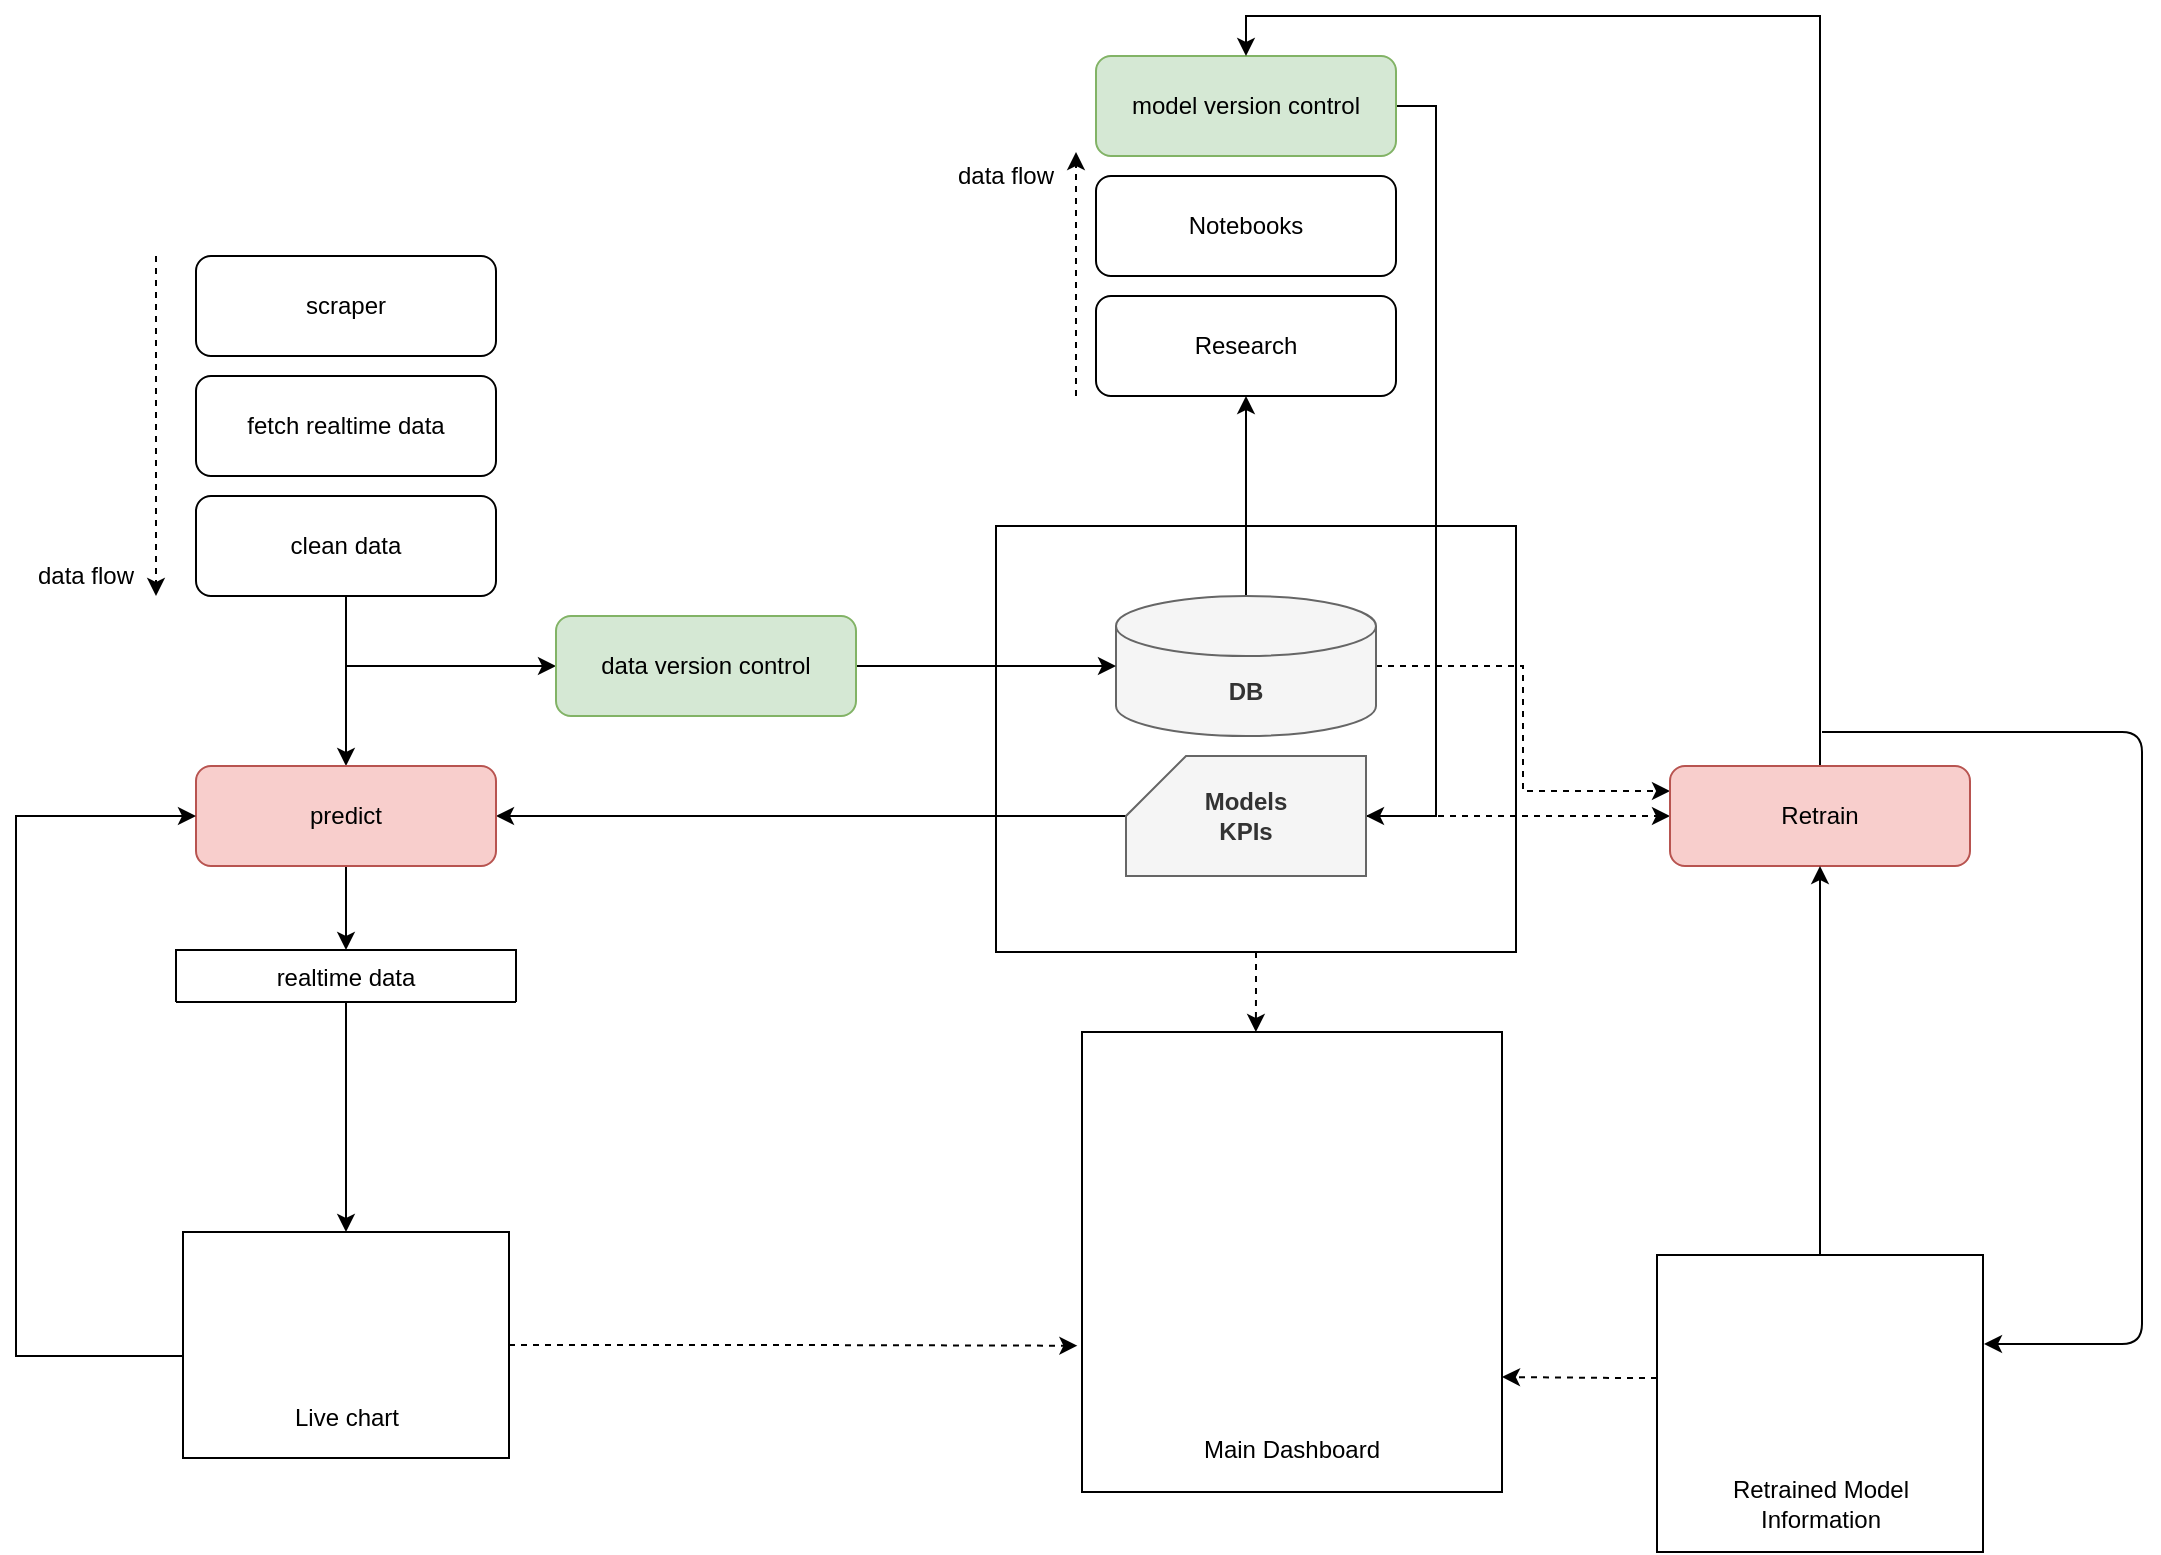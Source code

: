 <mxfile version="14.1.9" type="device"><diagram id="cDbFtjbttCImoFuy9Uap" name="Page-1"><mxGraphModel dx="2178" dy="806" grid="1" gridSize="10" guides="1" tooltips="1" connect="1" arrows="1" fold="1" page="1" pageScale="1" pageWidth="827" pageHeight="1169" math="0" shadow="0"><root><mxCell id="0"/><mxCell id="1" parent="0"/><mxCell id="Mv3NSf3bZClrTHVwprHI-120" style="edgeStyle=orthogonalEdgeStyle;rounded=0;orthogonalLoop=1;jettySize=auto;html=1;entryX=0.414;entryY=0;entryDx=0;entryDy=0;entryPerimeter=0;dashed=1;" edge="1" parent="1" source="Mv3NSf3bZClrTHVwprHI-18" target="Mv3NSf3bZClrTHVwprHI-109"><mxGeometry relative="1" as="geometry"/></mxCell><mxCell id="Mv3NSf3bZClrTHVwprHI-18" value="" style="rounded=0;whiteSpace=wrap;html=1;" vertex="1" parent="1"><mxGeometry x="77" y="457" width="260" height="213" as="geometry"/></mxCell><mxCell id="Mv3NSf3bZClrTHVwprHI-9" style="edgeStyle=orthogonalEdgeStyle;rounded=0;orthogonalLoop=1;jettySize=auto;html=1;entryX=0.5;entryY=1;entryDx=0;entryDy=0;" edge="1" parent="1" source="Mv3NSf3bZClrTHVwprHI-1" target="Mv3NSf3bZClrTHVwprHI-7"><mxGeometry relative="1" as="geometry"/></mxCell><mxCell id="Mv3NSf3bZClrTHVwprHI-42" style="edgeStyle=orthogonalEdgeStyle;rounded=0;orthogonalLoop=1;jettySize=auto;html=1;entryX=0;entryY=0.25;entryDx=0;entryDy=0;dashed=1;" edge="1" parent="1" source="Mv3NSf3bZClrTHVwprHI-1" target="Mv3NSf3bZClrTHVwprHI-40"><mxGeometry relative="1" as="geometry"/></mxCell><mxCell id="Mv3NSf3bZClrTHVwprHI-1" value="&lt;b&gt;DB&lt;/b&gt;" style="shape=cylinder3;whiteSpace=wrap;html=1;boundedLbl=1;backgroundOutline=1;size=15;fillColor=#f5f5f5;strokeColor=#666666;fontColor=#333333;" vertex="1" parent="1"><mxGeometry x="137" y="492" width="130" height="70" as="geometry"/></mxCell><mxCell id="Mv3NSf3bZClrTHVwprHI-3" value="fetch realtime data" style="rounded=1;whiteSpace=wrap;html=1;" vertex="1" parent="1"><mxGeometry x="-323" y="382" width="150" height="50" as="geometry"/></mxCell><mxCell id="Mv3NSf3bZClrTHVwprHI-33" style="edgeStyle=orthogonalEdgeStyle;rounded=0;orthogonalLoop=1;jettySize=auto;html=1;entryX=0;entryY=0.5;entryDx=0;entryDy=0;exitX=0.5;exitY=1;exitDx=0;exitDy=0;" edge="1" parent="1" source="Mv3NSf3bZClrTHVwprHI-4" target="Mv3NSf3bZClrTHVwprHI-19"><mxGeometry relative="1" as="geometry"/></mxCell><mxCell id="Mv3NSf3bZClrTHVwprHI-34" style="edgeStyle=orthogonalEdgeStyle;rounded=0;orthogonalLoop=1;jettySize=auto;html=1;" edge="1" parent="1" source="Mv3NSf3bZClrTHVwprHI-4" target="Mv3NSf3bZClrTHVwprHI-29"><mxGeometry relative="1" as="geometry"/></mxCell><mxCell id="Mv3NSf3bZClrTHVwprHI-4" value="clean data" style="rounded=1;whiteSpace=wrap;html=1;" vertex="1" parent="1"><mxGeometry x="-323" y="442" width="150" height="50" as="geometry"/></mxCell><mxCell id="Mv3NSf3bZClrTHVwprHI-5" value="scraper" style="rounded=1;whiteSpace=wrap;html=1;" vertex="1" parent="1"><mxGeometry x="-323" y="322" width="150" height="50" as="geometry"/></mxCell><mxCell id="Mv3NSf3bZClrTHVwprHI-7" value="Research" style="rounded=1;whiteSpace=wrap;html=1;" vertex="1" parent="1"><mxGeometry x="127" y="342" width="150" height="50" as="geometry"/></mxCell><mxCell id="Mv3NSf3bZClrTHVwprHI-10" value="Notebooks" style="rounded=1;whiteSpace=wrap;html=1;" vertex="1" parent="1"><mxGeometry x="127" y="282" width="150" height="50" as="geometry"/></mxCell><mxCell id="Mv3NSf3bZClrTHVwprHI-17" style="edgeStyle=orthogonalEdgeStyle;rounded=0;orthogonalLoop=1;jettySize=auto;html=1;entryX=1;entryY=0.5;entryDx=0;entryDy=0;entryPerimeter=0;" edge="1" parent="1" source="Mv3NSf3bZClrTHVwprHI-13" target="Mv3NSf3bZClrTHVwprHI-16"><mxGeometry relative="1" as="geometry"><Array as="points"><mxPoint x="297" y="247"/><mxPoint x="297" y="602"/></Array></mxGeometry></mxCell><mxCell id="Mv3NSf3bZClrTHVwprHI-13" value="model version control" style="rounded=1;whiteSpace=wrap;html=1;fillColor=#d5e8d4;strokeColor=#82b366;" vertex="1" parent="1"><mxGeometry x="127" y="222" width="150" height="50" as="geometry"/></mxCell><mxCell id="Mv3NSf3bZClrTHVwprHI-37" style="edgeStyle=orthogonalEdgeStyle;rounded=0;orthogonalLoop=1;jettySize=auto;html=1;entryX=1;entryY=0.5;entryDx=0;entryDy=0;" edge="1" parent="1" source="Mv3NSf3bZClrTHVwprHI-16" target="Mv3NSf3bZClrTHVwprHI-29"><mxGeometry relative="1" as="geometry"/></mxCell><mxCell id="Mv3NSf3bZClrTHVwprHI-41" style="edgeStyle=orthogonalEdgeStyle;rounded=0;orthogonalLoop=1;jettySize=auto;html=1;entryX=0;entryY=0.5;entryDx=0;entryDy=0;dashed=1;" edge="1" parent="1" source="Mv3NSf3bZClrTHVwprHI-16" target="Mv3NSf3bZClrTHVwprHI-40"><mxGeometry relative="1" as="geometry"/></mxCell><mxCell id="Mv3NSf3bZClrTHVwprHI-16" value="&lt;b&gt;Models&lt;br&gt;KPIs&lt;br&gt;&lt;/b&gt;" style="shape=card;whiteSpace=wrap;html=1;fillColor=#f5f5f5;strokeColor=#666666;fontColor=#333333;" vertex="1" parent="1"><mxGeometry x="142" y="572" width="120" height="60" as="geometry"/></mxCell><mxCell id="Mv3NSf3bZClrTHVwprHI-21" style="edgeStyle=orthogonalEdgeStyle;rounded=0;orthogonalLoop=1;jettySize=auto;html=1;entryX=0;entryY=0.5;entryDx=0;entryDy=0;entryPerimeter=0;" edge="1" parent="1" source="Mv3NSf3bZClrTHVwprHI-19" target="Mv3NSf3bZClrTHVwprHI-1"><mxGeometry relative="1" as="geometry"/></mxCell><mxCell id="Mv3NSf3bZClrTHVwprHI-19" value="data version control" style="rounded=1;whiteSpace=wrap;html=1;fillColor=#d5e8d4;strokeColor=#82b366;" vertex="1" parent="1"><mxGeometry x="-143" y="502" width="150" height="50" as="geometry"/></mxCell><mxCell id="Mv3NSf3bZClrTHVwprHI-23" value="" style="endArrow=classic;html=1;dashed=1;" edge="1" parent="1"><mxGeometry width="50" height="50" relative="1" as="geometry"><mxPoint x="117" y="392" as="sourcePoint"/><mxPoint x="117" y="270" as="targetPoint"/></mxGeometry></mxCell><mxCell id="Mv3NSf3bZClrTHVwprHI-27" value="data flow" style="text;html=1;strokeColor=none;fillColor=none;align=center;verticalAlign=middle;whiteSpace=wrap;rounded=0;" vertex="1" parent="1"><mxGeometry x="47" y="272" width="70" height="20" as="geometry"/></mxCell><mxCell id="Mv3NSf3bZClrTHVwprHI-70" style="edgeStyle=orthogonalEdgeStyle;rounded=0;orthogonalLoop=1;jettySize=auto;html=1;entryX=0.5;entryY=0;entryDx=0;entryDy=0;" edge="1" parent="1" source="Mv3NSf3bZClrTHVwprHI-29" target="Mv3NSf3bZClrTHVwprHI-65"><mxGeometry relative="1" as="geometry"/></mxCell><mxCell id="Mv3NSf3bZClrTHVwprHI-29" value="predict" style="rounded=1;whiteSpace=wrap;html=1;fillColor=#f8cecc;strokeColor=#b85450;" vertex="1" parent="1"><mxGeometry x="-323" y="577" width="150" height="50" as="geometry"/></mxCell><mxCell id="Mv3NSf3bZClrTHVwprHI-35" value="" style="endArrow=classic;html=1;dashed=1;" edge="1" parent="1"><mxGeometry width="50" height="50" relative="1" as="geometry"><mxPoint x="-343" y="322" as="sourcePoint"/><mxPoint x="-343" y="492" as="targetPoint"/></mxGeometry></mxCell><mxCell id="Mv3NSf3bZClrTHVwprHI-36" value="data flow" style="text;html=1;strokeColor=none;fillColor=none;align=center;verticalAlign=middle;whiteSpace=wrap;rounded=0;" vertex="1" parent="1"><mxGeometry x="-413" y="472" width="70" height="20" as="geometry"/></mxCell><mxCell id="Mv3NSf3bZClrTHVwprHI-97" style="edgeStyle=orthogonalEdgeStyle;rounded=0;orthogonalLoop=1;jettySize=auto;html=1;entryX=0.5;entryY=0;entryDx=0;entryDy=0;" edge="1" parent="1" source="Mv3NSf3bZClrTHVwprHI-40" target="Mv3NSf3bZClrTHVwprHI-13"><mxGeometry relative="1" as="geometry"><Array as="points"><mxPoint x="489" y="202"/><mxPoint x="202" y="202"/></Array></mxGeometry></mxCell><mxCell id="Mv3NSf3bZClrTHVwprHI-40" value="Retrain" style="rounded=1;whiteSpace=wrap;html=1;fillColor=#f8cecc;strokeColor=#b85450;" vertex="1" parent="1"><mxGeometry x="414" y="577" width="150" height="50" as="geometry"/></mxCell><mxCell id="Mv3NSf3bZClrTHVwprHI-76" style="edgeStyle=orthogonalEdgeStyle;rounded=0;orthogonalLoop=1;jettySize=auto;html=1;entryX=0;entryY=0.5;entryDx=0;entryDy=0;" edge="1" parent="1" source="Mv3NSf3bZClrTHVwprHI-52" target="Mv3NSf3bZClrTHVwprHI-29"><mxGeometry relative="1" as="geometry"><Array as="points"><mxPoint x="-413" y="872"/><mxPoint x="-413" y="602"/></Array></mxGeometry></mxCell><mxCell id="Mv3NSf3bZClrTHVwprHI-121" style="edgeStyle=orthogonalEdgeStyle;rounded=0;orthogonalLoop=1;jettySize=auto;html=1;entryX=-0.011;entryY=0.682;entryDx=0;entryDy=0;entryPerimeter=0;dashed=1;" edge="1" parent="1" source="Mv3NSf3bZClrTHVwprHI-52" target="Mv3NSf3bZClrTHVwprHI-109"><mxGeometry relative="1" as="geometry"/></mxCell><mxCell id="Mv3NSf3bZClrTHVwprHI-52" value="&lt;br&gt;&lt;br&gt;&lt;br&gt;&lt;br&gt;&lt;br&gt;Live chart" style="rounded=0;whiteSpace=wrap;html=1;" vertex="1" parent="1"><mxGeometry x="-329.5" y="810" width="163" height="113" as="geometry"/></mxCell><mxCell id="Mv3NSf3bZClrTHVwprHI-73" style="edgeStyle=orthogonalEdgeStyle;rounded=0;orthogonalLoop=1;jettySize=auto;html=1;" edge="1" parent="1" source="Mv3NSf3bZClrTHVwprHI-65" target="Mv3NSf3bZClrTHVwprHI-52"><mxGeometry relative="1" as="geometry"/></mxCell><mxCell id="Mv3NSf3bZClrTHVwprHI-65" value="realtime data" style="swimlane;fontStyle=0;childLayout=stackLayout;horizontal=1;startSize=26;fillColor=none;horizontalStack=0;resizeParent=1;resizeParentMax=0;resizeLast=0;collapsible=1;marginBottom=0;" vertex="1" collapsed="1" parent="1"><mxGeometry x="-333" y="669" width="170" height="26" as="geometry"><mxRectangle x="-333" y="669" width="250" height="120" as="alternateBounds"/></mxGeometry></mxCell><mxCell id="Mv3NSf3bZClrTHVwprHI-66" value="+ predicted action of model version(s)" style="text;strokeColor=none;fillColor=none;align=left;verticalAlign=top;spacingLeft=4;spacingRight=4;overflow=hidden;rotatable=0;points=[[0,0.5],[1,0.5]];portConstraint=eastwest;" vertex="1" parent="Mv3NSf3bZClrTHVwprHI-65"><mxGeometry y="26" width="170" height="26" as="geometry"/></mxCell><mxCell id="Mv3NSf3bZClrTHVwprHI-67" value="+ predicted next env state of model version(s)&#10;" style="text;strokeColor=none;fillColor=none;align=left;verticalAlign=top;spacingLeft=4;spacingRight=4;overflow=hidden;rotatable=0;points=[[0,0.5],[1,0.5]];portConstraint=eastwest;" vertex="1" parent="Mv3NSf3bZClrTHVwprHI-65"><mxGeometry y="52" width="170" height="26" as="geometry"/></mxCell><mxCell id="Mv3NSf3bZClrTHVwprHI-68" value="+ env state on prediction&#10;+ delay since fetched env state" style="text;strokeColor=none;fillColor=none;align=left;verticalAlign=top;spacingLeft=4;spacingRight=4;overflow=hidden;rotatable=0;points=[[0,0.5],[1,0.5]];portConstraint=eastwest;" vertex="1" parent="Mv3NSf3bZClrTHVwprHI-65"><mxGeometry y="78" width="170" height="42" as="geometry"/></mxCell><mxCell id="Mv3NSf3bZClrTHVwprHI-85" value="" style="shape=image;html=1;verticalAlign=top;verticalLabelPosition=bottom;labelBackgroundColor=#ffffff;imageAspect=0;aspect=fixed;image=https://cdn3.iconfinder.com/data/icons/interface-8/128/InterfaceExpendet-01-128.png;" vertex="1" parent="1"><mxGeometry x="-403" y="700" width="80" height="80" as="geometry"/></mxCell><mxCell id="Mv3NSf3bZClrTHVwprHI-93" value="&lt;br&gt;&lt;br&gt;" style="shape=image;html=1;verticalAlign=top;verticalLabelPosition=bottom;labelBackgroundColor=#ffffff;imageAspect=0;aspect=fixed;image=https://cdn0.iconfinder.com/data/icons/business-collection-2027/56/graph-8-128.png" vertex="1" parent="1"><mxGeometry x="-275.5" y="830" width="55" height="55" as="geometry"/></mxCell><mxCell id="Mv3NSf3bZClrTHVwprHI-96" style="edgeStyle=orthogonalEdgeStyle;rounded=0;orthogonalLoop=1;jettySize=auto;html=1;entryX=0.5;entryY=1;entryDx=0;entryDy=0;" edge="1" parent="1" source="Mv3NSf3bZClrTHVwprHI-94" target="Mv3NSf3bZClrTHVwprHI-40"><mxGeometry relative="1" as="geometry"/></mxCell><mxCell id="Mv3NSf3bZClrTHVwprHI-116" style="edgeStyle=orthogonalEdgeStyle;rounded=0;orthogonalLoop=1;jettySize=auto;html=1;entryX=1;entryY=0.75;entryDx=0;entryDy=0;dashed=1;" edge="1" parent="1" source="Mv3NSf3bZClrTHVwprHI-94" target="Mv3NSf3bZClrTHVwprHI-109"><mxGeometry relative="1" as="geometry"><mxPoint x="350" y="878" as="targetPoint"/><Array as="points"><mxPoint x="390" y="883"/><mxPoint x="390" y="883"/></Array></mxGeometry></mxCell><mxCell id="Mv3NSf3bZClrTHVwprHI-94" value="&lt;br&gt;&lt;br&gt;&lt;br&gt;&lt;br&gt;&lt;br&gt;&lt;br&gt;&lt;br&gt;Retrained Model &lt;br&gt;Information" style="rounded=0;whiteSpace=wrap;html=1;" vertex="1" parent="1"><mxGeometry x="407.5" y="821.5" width="163" height="148.5" as="geometry"/></mxCell><mxCell id="Mv3NSf3bZClrTHVwprHI-98" value="" style="shape=image;html=1;verticalAlign=top;verticalLabelPosition=bottom;labelBackgroundColor=#ffffff;imageAspect=0;aspect=fixed;image=https://cdn0.iconfinder.com/data/icons/business-collection-2027/60/pie-chart-128.png" vertex="1" parent="1"><mxGeometry x="420" y="840" width="56.5" height="56.5" as="geometry"/></mxCell><mxCell id="Mv3NSf3bZClrTHVwprHI-99" value="" style="shape=image;html=1;verticalAlign=top;verticalLabelPosition=bottom;labelBackgroundColor=#ffffff;imageAspect=0;aspect=fixed;image=https://cdn0.iconfinder.com/data/icons/business-collection-2027/60/graph-7-128.png" vertex="1" parent="1"><mxGeometry x="488" y="840" width="76" height="76" as="geometry"/></mxCell><mxCell id="Mv3NSf3bZClrTHVwprHI-101" value="" style="endArrow=classic;html=1;" edge="1" parent="1"><mxGeometry width="50" height="50" relative="1" as="geometry"><mxPoint x="490" y="560" as="sourcePoint"/><mxPoint x="571" y="866" as="targetPoint"/><Array as="points"><mxPoint x="650" y="560"/><mxPoint x="650" y="866"/></Array></mxGeometry></mxCell><mxCell id="Mv3NSf3bZClrTHVwprHI-102" value="" style="shape=image;html=1;verticalAlign=top;verticalLabelPosition=bottom;labelBackgroundColor=#ffffff;imageAspect=0;aspect=fixed;image=https://cdn3.iconfinder.com/data/icons/interface-8/128/InterfaceExpendet-01-128.png;" vertex="1" parent="1"><mxGeometry x="530" y="680" width="80" height="80" as="geometry"/></mxCell><mxCell id="Mv3NSf3bZClrTHVwprHI-114" value="" style="group" vertex="1" connectable="0" parent="1"><mxGeometry x="120" y="710" width="210" height="230" as="geometry"/></mxCell><mxCell id="Mv3NSf3bZClrTHVwprHI-109" value="&lt;br&gt;&lt;br&gt;&lt;br&gt;&lt;br&gt;&lt;br&gt;&lt;br&gt;&lt;br&gt;&lt;br&gt;&lt;br&gt;&lt;br&gt;&lt;br&gt;&lt;br&gt;&lt;br&gt;Main Dashboard" style="rounded=0;whiteSpace=wrap;html=1;" vertex="1" parent="Mv3NSf3bZClrTHVwprHI-114"><mxGeometry width="210" height="230.0" as="geometry"/></mxCell><mxCell id="Mv3NSf3bZClrTHVwprHI-103" value="" style="shape=image;html=1;verticalAlign=top;verticalLabelPosition=bottom;labelBackgroundColor=#ffffff;imageAspect=0;aspect=fixed;image=https://cdn0.iconfinder.com/data/icons/business-collection-2027/60/presentation-11-128.png" vertex="1" parent="Mv3NSf3bZClrTHVwprHI-114"><mxGeometry x="18.455" y="16.379" width="81.455" height="81.455" as="geometry"/></mxCell><mxCell id="Mv3NSf3bZClrTHVwprHI-104" value="" style="shape=image;html=1;verticalAlign=top;verticalLabelPosition=bottom;labelBackgroundColor=#ffffff;imageAspect=0;aspect=fixed;image=https://cdn0.iconfinder.com/data/icons/business-collection-2027/60/presentation-17-128.png" vertex="1" parent="Mv3NSf3bZClrTHVwprHI-114"><mxGeometry x="19.091" y="106.636" width="81.455" height="81.455" as="geometry"/></mxCell><mxCell id="Mv3NSf3bZClrTHVwprHI-107" value="" style="shape=image;html=1;verticalAlign=top;verticalLabelPosition=bottom;labelBackgroundColor=#ffffff;imageAspect=0;aspect=fixed;image=https://cdn0.iconfinder.com/data/icons/business-collection-2027/60/presentation-8-128.png" vertex="1" parent="Mv3NSf3bZClrTHVwprHI-114"><mxGeometry x="113.909" y="106.636" width="81.455" height="81.455" as="geometry"/></mxCell><mxCell id="Mv3NSf3bZClrTHVwprHI-108" value="" style="shape=image;html=1;verticalAlign=top;verticalLabelPosition=bottom;labelBackgroundColor=#ffffff;imageAspect=0;aspect=fixed;image=https://cdn0.iconfinder.com/data/icons/business-collection-2027/60/graph-1-128.png" vertex="1" parent="Mv3NSf3bZClrTHVwprHI-114"><mxGeometry x="113.909" y="12.545" width="81.455" height="81.455" as="geometry"/></mxCell><mxCell id="Mv3NSf3bZClrTHVwprHI-119" value="" style="shape=image;html=1;verticalAlign=top;verticalLabelPosition=bottom;labelBackgroundColor=#ffffff;imageAspect=0;aspect=fixed;image=https://cdn3.iconfinder.com/data/icons/interface-8/128/InterfaceExpendet-01-128.png;" vertex="1" parent="1"><mxGeometry x="-288" y="230" width="80" height="80" as="geometry"/></mxCell></root></mxGraphModel></diagram></mxfile>